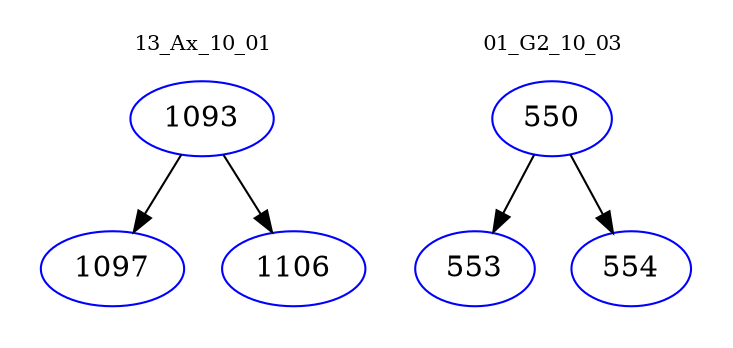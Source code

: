 digraph{
subgraph cluster_0 {
color = white
label = "13_Ax_10_01";
fontsize=10;
T0_1093 [label="1093", color="blue"]
T0_1093 -> T0_1097 [color="black"]
T0_1097 [label="1097", color="blue"]
T0_1093 -> T0_1106 [color="black"]
T0_1106 [label="1106", color="blue"]
}
subgraph cluster_1 {
color = white
label = "01_G2_10_03";
fontsize=10;
T1_550 [label="550", color="blue"]
T1_550 -> T1_553 [color="black"]
T1_553 [label="553", color="blue"]
T1_550 -> T1_554 [color="black"]
T1_554 [label="554", color="blue"]
}
}
